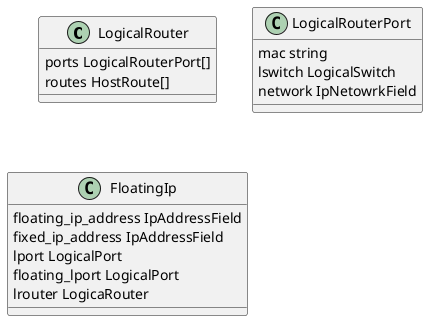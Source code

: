 @startuml l3
class LogicalRouter {
    ports LogicalRouterPort[]
    routes HostRoute[]
}
class LogicalRouterPort {
    mac string
    lswitch LogicalSwitch
    network IpNetowrkField
}
class FloatingIp {
    floating_ip_address IpAddressField
    fixed_ip_address IpAddressField
    lport LogicalPort 
    floating_lport LogicalPort
    lrouter LogicaRouter
}
@enduml